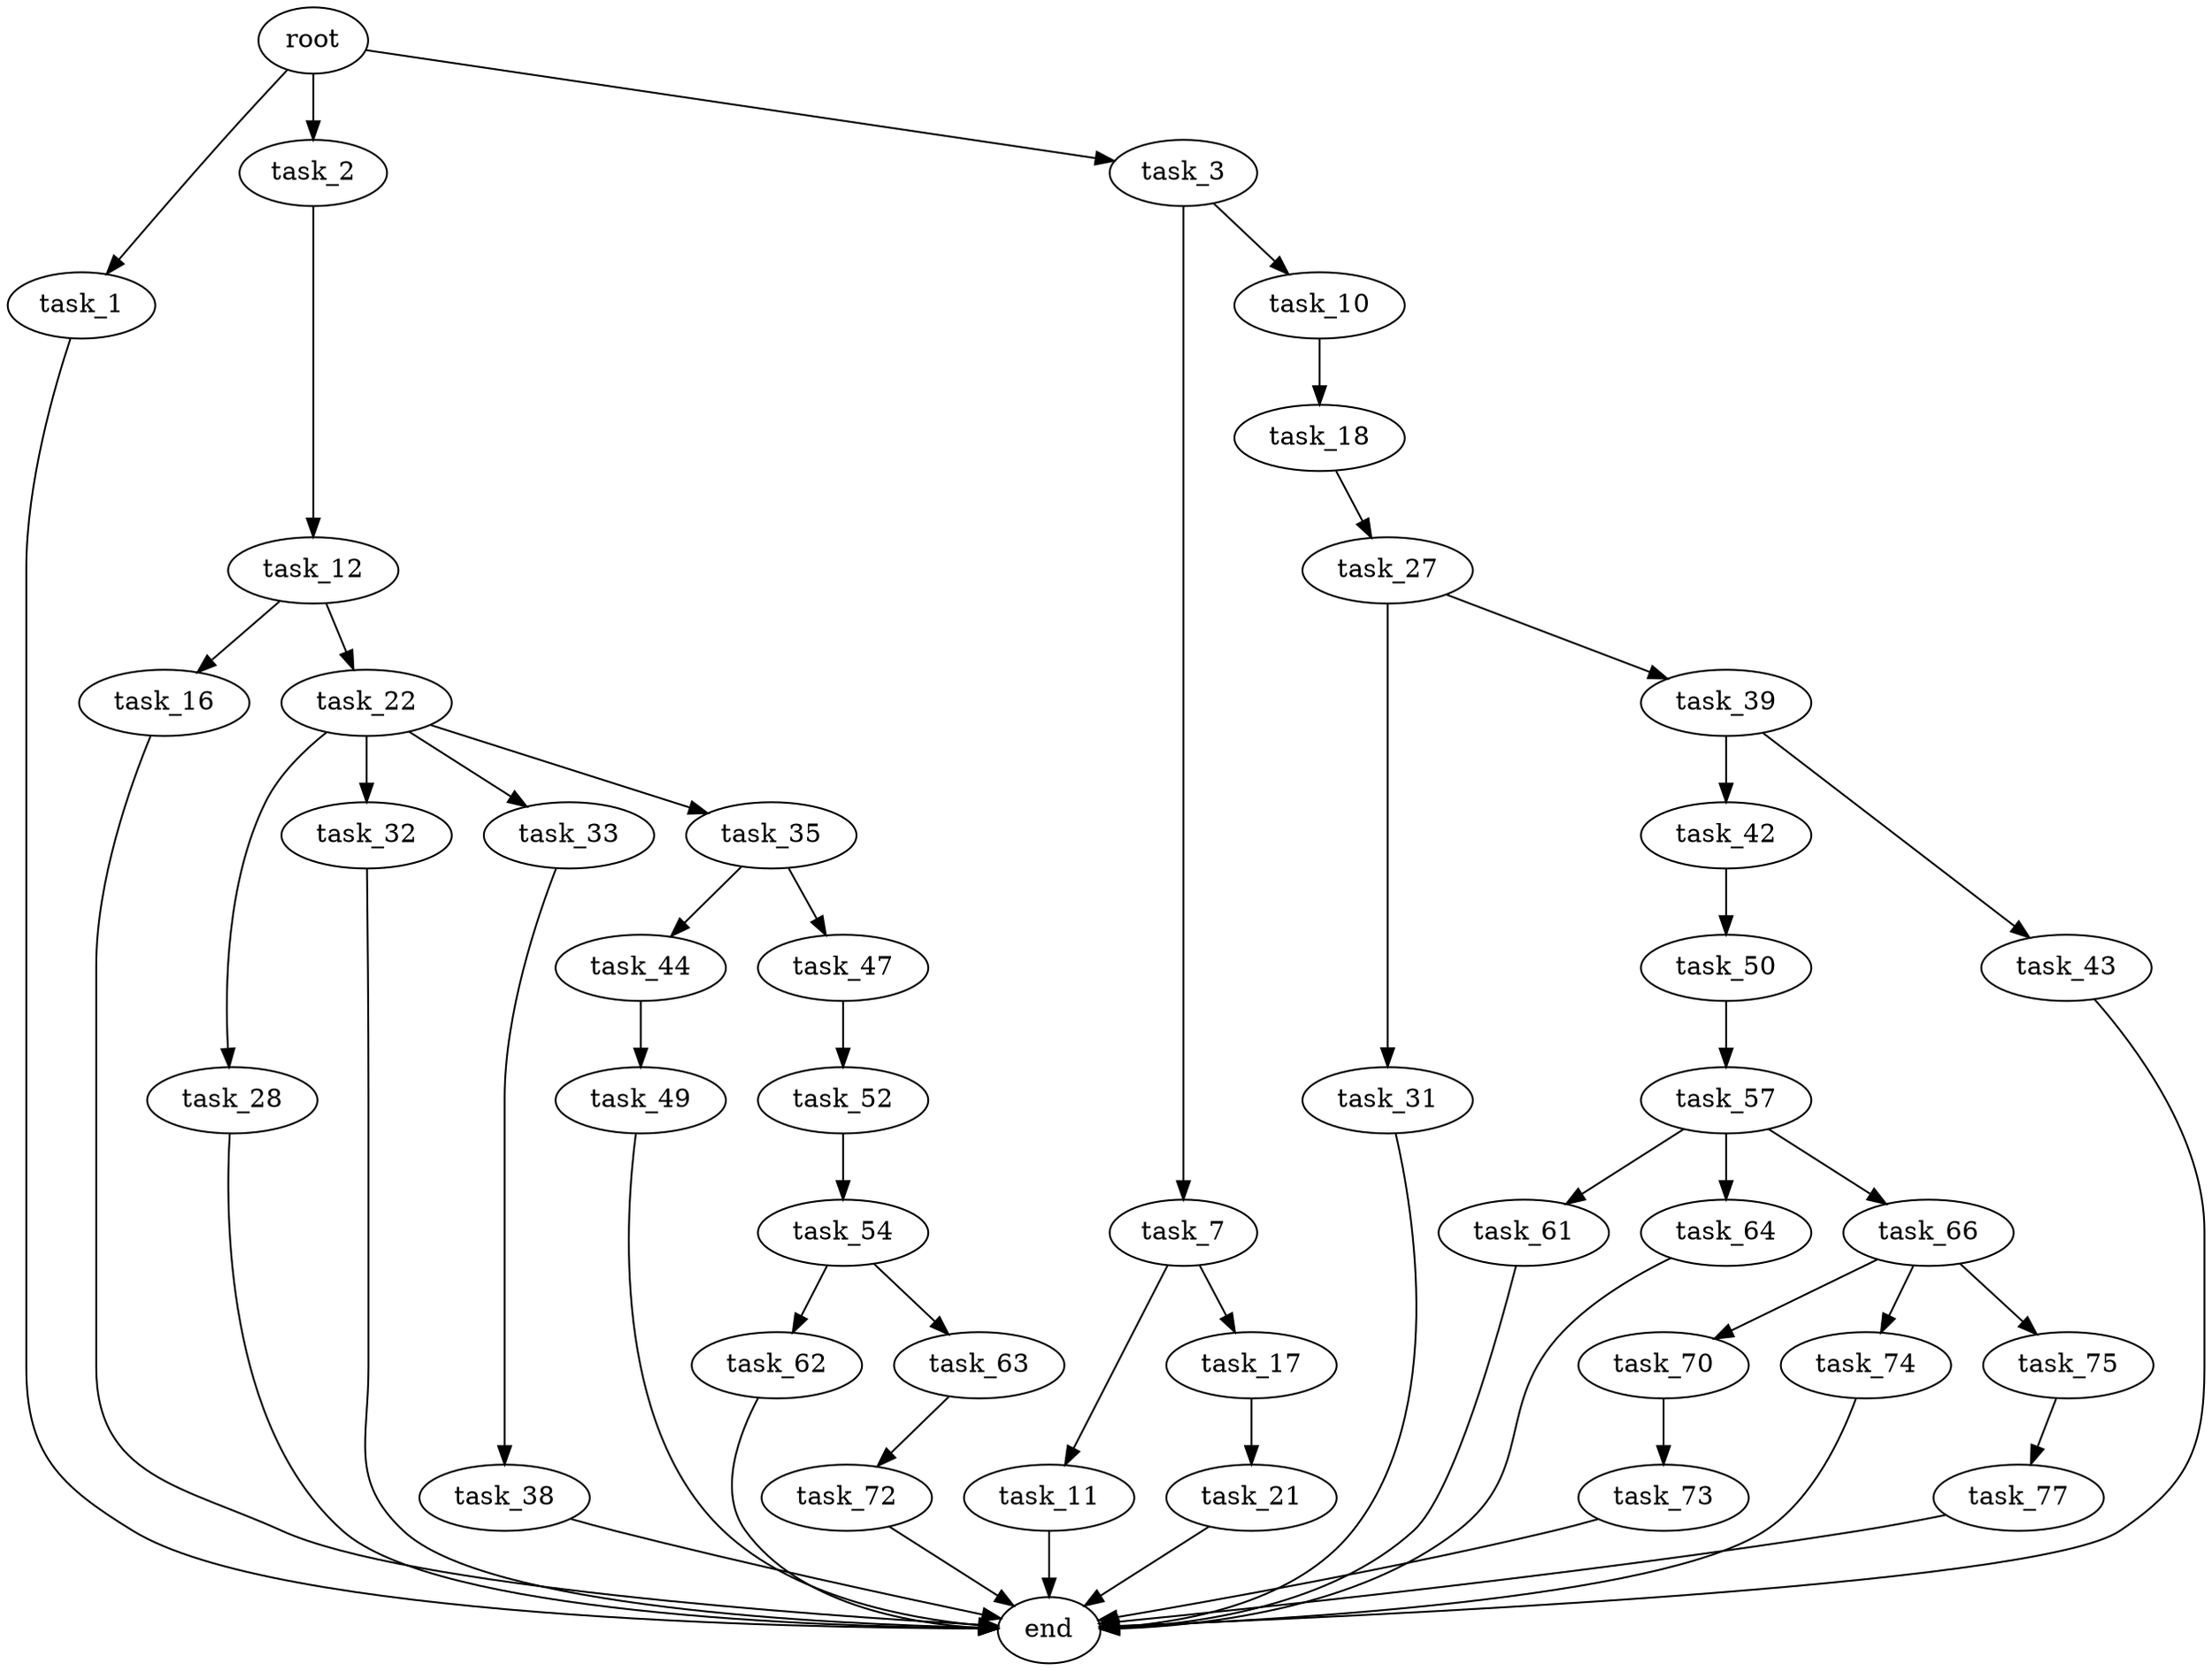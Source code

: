 digraph G {
  root [size="0.000000"];
  task_1 [size="3382753457.000000"];
  task_2 [size="4775360175.000000"];
  task_3 [size="134217728000.000000"];
  task_7 [size="479722070201.000000"];
  task_10 [size="1073741824000.000000"];
  task_11 [size="8589934592.000000"];
  task_12 [size="231928233984.000000"];
  task_16 [size="549755813888.000000"];
  task_17 [size="528831812434.000000"];
  task_18 [size="134217728000.000000"];
  task_21 [size="470542793965.000000"];
  task_22 [size="134217728000.000000"];
  task_27 [size="16255607216.000000"];
  task_28 [size="1073741824000.000000"];
  task_31 [size="18971856050.000000"];
  task_32 [size="4708587185.000000"];
  task_33 [size="9627253982.000000"];
  task_35 [size="782757789696.000000"];
  task_38 [size="270700082636.000000"];
  task_39 [size="464858791301.000000"];
  task_42 [size="28991029248.000000"];
  task_43 [size="134217728000.000000"];
  task_44 [size="1405259542571.000000"];
  task_47 [size="518063981994.000000"];
  task_49 [size="3323603756.000000"];
  task_50 [size="232300075419.000000"];
  task_52 [size="68719476736.000000"];
  task_54 [size="44723733974.000000"];
  task_57 [size="4142206647.000000"];
  task_61 [size="62399265217.000000"];
  task_62 [size="18260041765.000000"];
  task_63 [size="782757789696.000000"];
  task_64 [size="35803356469.000000"];
  task_66 [size="7843884737.000000"];
  task_70 [size="48395208206.000000"];
  task_72 [size="782757789696.000000"];
  task_73 [size="24404143195.000000"];
  task_74 [size="1456251657.000000"];
  task_75 [size="55219764408.000000"];
  task_77 [size="782757789696.000000"];
  end [size="0.000000"];

  root -> task_1 [size="1.000000"];
  root -> task_2 [size="1.000000"];
  root -> task_3 [size="1.000000"];
  task_1 -> end [size="1.000000"];
  task_2 -> task_12 [size="75497472.000000"];
  task_3 -> task_7 [size="209715200.000000"];
  task_3 -> task_10 [size="209715200.000000"];
  task_7 -> task_11 [size="411041792.000000"];
  task_7 -> task_17 [size="411041792.000000"];
  task_10 -> task_18 [size="838860800.000000"];
  task_11 -> end [size="1.000000"];
  task_12 -> task_16 [size="301989888.000000"];
  task_12 -> task_22 [size="301989888.000000"];
  task_16 -> end [size="1.000000"];
  task_17 -> task_21 [size="411041792.000000"];
  task_18 -> task_27 [size="209715200.000000"];
  task_21 -> end [size="1.000000"];
  task_22 -> task_28 [size="209715200.000000"];
  task_22 -> task_32 [size="209715200.000000"];
  task_22 -> task_33 [size="209715200.000000"];
  task_22 -> task_35 [size="209715200.000000"];
  task_27 -> task_31 [size="679477248.000000"];
  task_27 -> task_39 [size="679477248.000000"];
  task_28 -> end [size="1.000000"];
  task_31 -> end [size="1.000000"];
  task_32 -> end [size="1.000000"];
  task_33 -> task_38 [size="209715200.000000"];
  task_35 -> task_44 [size="679477248.000000"];
  task_35 -> task_47 [size="679477248.000000"];
  task_38 -> end [size="1.000000"];
  task_39 -> task_42 [size="679477248.000000"];
  task_39 -> task_43 [size="679477248.000000"];
  task_42 -> task_50 [size="75497472.000000"];
  task_43 -> end [size="1.000000"];
  task_44 -> task_49 [size="838860800.000000"];
  task_47 -> task_52 [size="411041792.000000"];
  task_49 -> end [size="1.000000"];
  task_50 -> task_57 [size="301989888.000000"];
  task_52 -> task_54 [size="134217728.000000"];
  task_54 -> task_62 [size="75497472.000000"];
  task_54 -> task_63 [size="75497472.000000"];
  task_57 -> task_61 [size="301989888.000000"];
  task_57 -> task_64 [size="301989888.000000"];
  task_57 -> task_66 [size="301989888.000000"];
  task_61 -> end [size="1.000000"];
  task_62 -> end [size="1.000000"];
  task_63 -> task_72 [size="679477248.000000"];
  task_64 -> end [size="1.000000"];
  task_66 -> task_70 [size="209715200.000000"];
  task_66 -> task_74 [size="209715200.000000"];
  task_66 -> task_75 [size="209715200.000000"];
  task_70 -> task_73 [size="838860800.000000"];
  task_72 -> end [size="1.000000"];
  task_73 -> end [size="1.000000"];
  task_74 -> end [size="1.000000"];
  task_75 -> task_77 [size="75497472.000000"];
  task_77 -> end [size="1.000000"];
}
